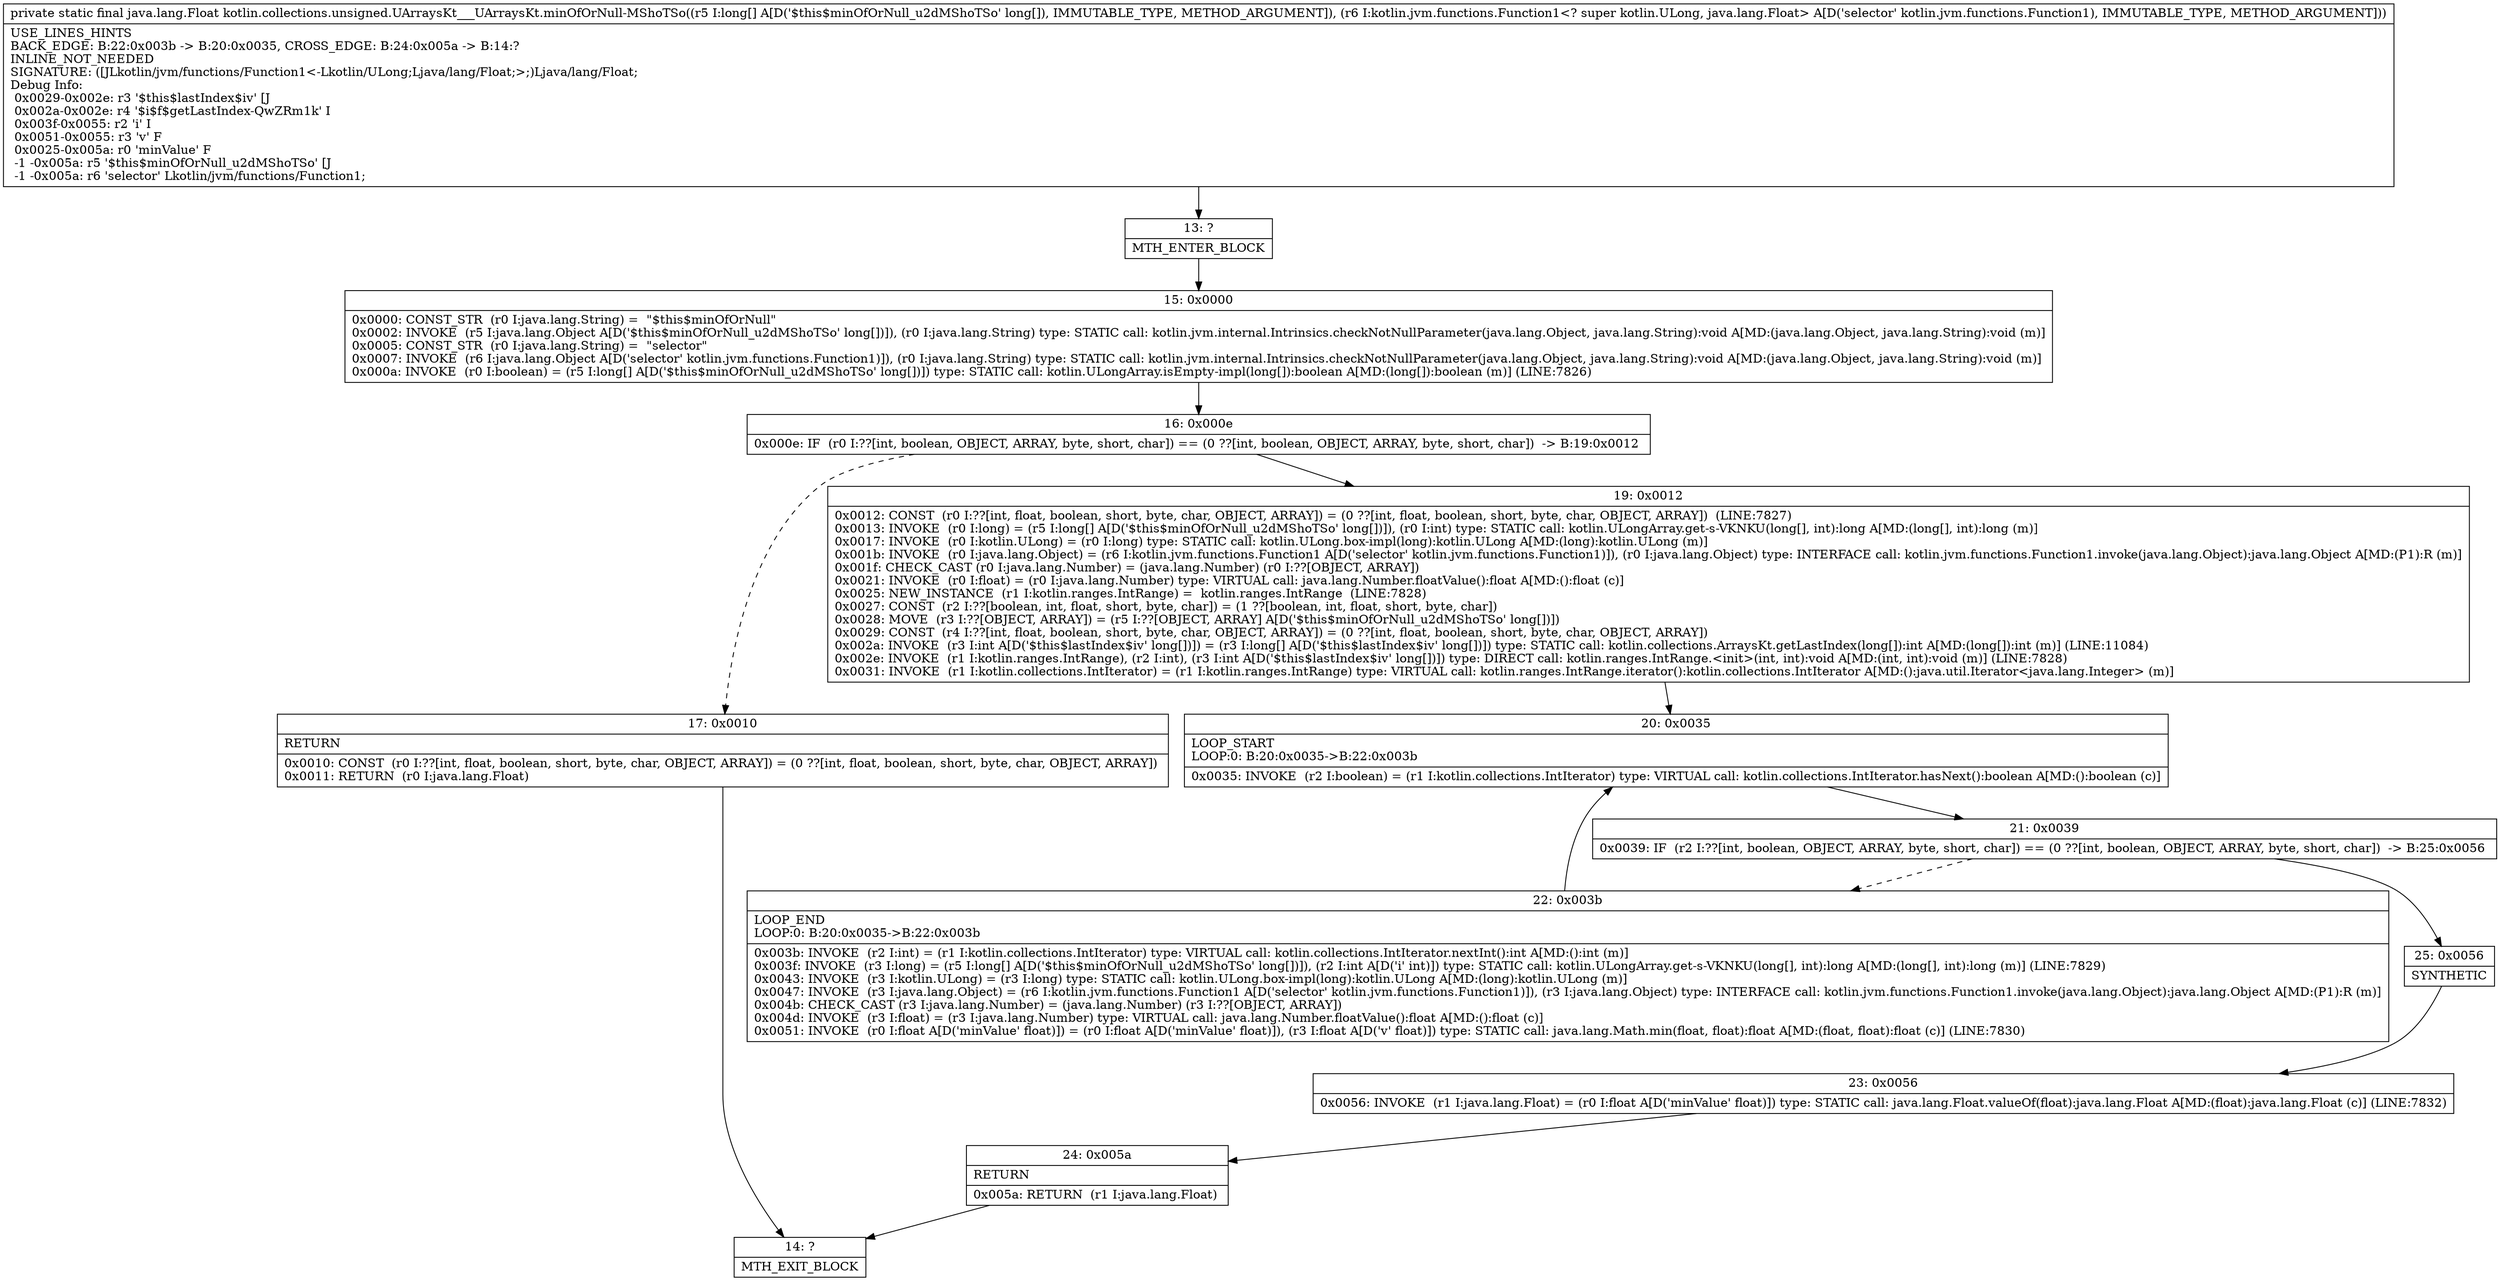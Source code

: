 digraph "CFG forkotlin.collections.unsigned.UArraysKt___UArraysKt.minOfOrNull\-MShoTSo([JLkotlin\/jvm\/functions\/Function1;)Ljava\/lang\/Float;" {
Node_13 [shape=record,label="{13\:\ ?|MTH_ENTER_BLOCK\l}"];
Node_15 [shape=record,label="{15\:\ 0x0000|0x0000: CONST_STR  (r0 I:java.lang.String) =  \"$this$minOfOrNull\" \l0x0002: INVOKE  (r5 I:java.lang.Object A[D('$this$minOfOrNull_u2dMShoTSo' long[])]), (r0 I:java.lang.String) type: STATIC call: kotlin.jvm.internal.Intrinsics.checkNotNullParameter(java.lang.Object, java.lang.String):void A[MD:(java.lang.Object, java.lang.String):void (m)]\l0x0005: CONST_STR  (r0 I:java.lang.String) =  \"selector\" \l0x0007: INVOKE  (r6 I:java.lang.Object A[D('selector' kotlin.jvm.functions.Function1)]), (r0 I:java.lang.String) type: STATIC call: kotlin.jvm.internal.Intrinsics.checkNotNullParameter(java.lang.Object, java.lang.String):void A[MD:(java.lang.Object, java.lang.String):void (m)]\l0x000a: INVOKE  (r0 I:boolean) = (r5 I:long[] A[D('$this$minOfOrNull_u2dMShoTSo' long[])]) type: STATIC call: kotlin.ULongArray.isEmpty\-impl(long[]):boolean A[MD:(long[]):boolean (m)] (LINE:7826)\l}"];
Node_16 [shape=record,label="{16\:\ 0x000e|0x000e: IF  (r0 I:??[int, boolean, OBJECT, ARRAY, byte, short, char]) == (0 ??[int, boolean, OBJECT, ARRAY, byte, short, char])  \-\> B:19:0x0012 \l}"];
Node_17 [shape=record,label="{17\:\ 0x0010|RETURN\l|0x0010: CONST  (r0 I:??[int, float, boolean, short, byte, char, OBJECT, ARRAY]) = (0 ??[int, float, boolean, short, byte, char, OBJECT, ARRAY]) \l0x0011: RETURN  (r0 I:java.lang.Float) \l}"];
Node_14 [shape=record,label="{14\:\ ?|MTH_EXIT_BLOCK\l}"];
Node_19 [shape=record,label="{19\:\ 0x0012|0x0012: CONST  (r0 I:??[int, float, boolean, short, byte, char, OBJECT, ARRAY]) = (0 ??[int, float, boolean, short, byte, char, OBJECT, ARRAY])  (LINE:7827)\l0x0013: INVOKE  (r0 I:long) = (r5 I:long[] A[D('$this$minOfOrNull_u2dMShoTSo' long[])]), (r0 I:int) type: STATIC call: kotlin.ULongArray.get\-s\-VKNKU(long[], int):long A[MD:(long[], int):long (m)]\l0x0017: INVOKE  (r0 I:kotlin.ULong) = (r0 I:long) type: STATIC call: kotlin.ULong.box\-impl(long):kotlin.ULong A[MD:(long):kotlin.ULong (m)]\l0x001b: INVOKE  (r0 I:java.lang.Object) = (r6 I:kotlin.jvm.functions.Function1 A[D('selector' kotlin.jvm.functions.Function1)]), (r0 I:java.lang.Object) type: INTERFACE call: kotlin.jvm.functions.Function1.invoke(java.lang.Object):java.lang.Object A[MD:(P1):R (m)]\l0x001f: CHECK_CAST (r0 I:java.lang.Number) = (java.lang.Number) (r0 I:??[OBJECT, ARRAY]) \l0x0021: INVOKE  (r0 I:float) = (r0 I:java.lang.Number) type: VIRTUAL call: java.lang.Number.floatValue():float A[MD:():float (c)]\l0x0025: NEW_INSTANCE  (r1 I:kotlin.ranges.IntRange) =  kotlin.ranges.IntRange  (LINE:7828)\l0x0027: CONST  (r2 I:??[boolean, int, float, short, byte, char]) = (1 ??[boolean, int, float, short, byte, char]) \l0x0028: MOVE  (r3 I:??[OBJECT, ARRAY]) = (r5 I:??[OBJECT, ARRAY] A[D('$this$minOfOrNull_u2dMShoTSo' long[])]) \l0x0029: CONST  (r4 I:??[int, float, boolean, short, byte, char, OBJECT, ARRAY]) = (0 ??[int, float, boolean, short, byte, char, OBJECT, ARRAY]) \l0x002a: INVOKE  (r3 I:int A[D('$this$lastIndex$iv' long[])]) = (r3 I:long[] A[D('$this$lastIndex$iv' long[])]) type: STATIC call: kotlin.collections.ArraysKt.getLastIndex(long[]):int A[MD:(long[]):int (m)] (LINE:11084)\l0x002e: INVOKE  (r1 I:kotlin.ranges.IntRange), (r2 I:int), (r3 I:int A[D('$this$lastIndex$iv' long[])]) type: DIRECT call: kotlin.ranges.IntRange.\<init\>(int, int):void A[MD:(int, int):void (m)] (LINE:7828)\l0x0031: INVOKE  (r1 I:kotlin.collections.IntIterator) = (r1 I:kotlin.ranges.IntRange) type: VIRTUAL call: kotlin.ranges.IntRange.iterator():kotlin.collections.IntIterator A[MD:():java.util.Iterator\<java.lang.Integer\> (m)]\l}"];
Node_20 [shape=record,label="{20\:\ 0x0035|LOOP_START\lLOOP:0: B:20:0x0035\-\>B:22:0x003b\l|0x0035: INVOKE  (r2 I:boolean) = (r1 I:kotlin.collections.IntIterator) type: VIRTUAL call: kotlin.collections.IntIterator.hasNext():boolean A[MD:():boolean (c)]\l}"];
Node_21 [shape=record,label="{21\:\ 0x0039|0x0039: IF  (r2 I:??[int, boolean, OBJECT, ARRAY, byte, short, char]) == (0 ??[int, boolean, OBJECT, ARRAY, byte, short, char])  \-\> B:25:0x0056 \l}"];
Node_22 [shape=record,label="{22\:\ 0x003b|LOOP_END\lLOOP:0: B:20:0x0035\-\>B:22:0x003b\l|0x003b: INVOKE  (r2 I:int) = (r1 I:kotlin.collections.IntIterator) type: VIRTUAL call: kotlin.collections.IntIterator.nextInt():int A[MD:():int (m)]\l0x003f: INVOKE  (r3 I:long) = (r5 I:long[] A[D('$this$minOfOrNull_u2dMShoTSo' long[])]), (r2 I:int A[D('i' int)]) type: STATIC call: kotlin.ULongArray.get\-s\-VKNKU(long[], int):long A[MD:(long[], int):long (m)] (LINE:7829)\l0x0043: INVOKE  (r3 I:kotlin.ULong) = (r3 I:long) type: STATIC call: kotlin.ULong.box\-impl(long):kotlin.ULong A[MD:(long):kotlin.ULong (m)]\l0x0047: INVOKE  (r3 I:java.lang.Object) = (r6 I:kotlin.jvm.functions.Function1 A[D('selector' kotlin.jvm.functions.Function1)]), (r3 I:java.lang.Object) type: INTERFACE call: kotlin.jvm.functions.Function1.invoke(java.lang.Object):java.lang.Object A[MD:(P1):R (m)]\l0x004b: CHECK_CAST (r3 I:java.lang.Number) = (java.lang.Number) (r3 I:??[OBJECT, ARRAY]) \l0x004d: INVOKE  (r3 I:float) = (r3 I:java.lang.Number) type: VIRTUAL call: java.lang.Number.floatValue():float A[MD:():float (c)]\l0x0051: INVOKE  (r0 I:float A[D('minValue' float)]) = (r0 I:float A[D('minValue' float)]), (r3 I:float A[D('v' float)]) type: STATIC call: java.lang.Math.min(float, float):float A[MD:(float, float):float (c)] (LINE:7830)\l}"];
Node_25 [shape=record,label="{25\:\ 0x0056|SYNTHETIC\l}"];
Node_23 [shape=record,label="{23\:\ 0x0056|0x0056: INVOKE  (r1 I:java.lang.Float) = (r0 I:float A[D('minValue' float)]) type: STATIC call: java.lang.Float.valueOf(float):java.lang.Float A[MD:(float):java.lang.Float (c)] (LINE:7832)\l}"];
Node_24 [shape=record,label="{24\:\ 0x005a|RETURN\l|0x005a: RETURN  (r1 I:java.lang.Float) \l}"];
MethodNode[shape=record,label="{private static final java.lang.Float kotlin.collections.unsigned.UArraysKt___UArraysKt.minOfOrNull\-MShoTSo((r5 I:long[] A[D('$this$minOfOrNull_u2dMShoTSo' long[]), IMMUTABLE_TYPE, METHOD_ARGUMENT]), (r6 I:kotlin.jvm.functions.Function1\<? super kotlin.ULong, java.lang.Float\> A[D('selector' kotlin.jvm.functions.Function1), IMMUTABLE_TYPE, METHOD_ARGUMENT]))  | USE_LINES_HINTS\lBACK_EDGE: B:22:0x003b \-\> B:20:0x0035, CROSS_EDGE: B:24:0x005a \-\> B:14:?\lINLINE_NOT_NEEDED\lSIGNATURE: ([JLkotlin\/jvm\/functions\/Function1\<\-Lkotlin\/ULong;Ljava\/lang\/Float;\>;)Ljava\/lang\/Float;\lDebug Info:\l  0x0029\-0x002e: r3 '$this$lastIndex$iv' [J\l  0x002a\-0x002e: r4 '$i$f$getLastIndex\-QwZRm1k' I\l  0x003f\-0x0055: r2 'i' I\l  0x0051\-0x0055: r3 'v' F\l  0x0025\-0x005a: r0 'minValue' F\l  \-1 \-0x005a: r5 '$this$minOfOrNull_u2dMShoTSo' [J\l  \-1 \-0x005a: r6 'selector' Lkotlin\/jvm\/functions\/Function1;\l}"];
MethodNode -> Node_13;Node_13 -> Node_15;
Node_15 -> Node_16;
Node_16 -> Node_17[style=dashed];
Node_16 -> Node_19;
Node_17 -> Node_14;
Node_19 -> Node_20;
Node_20 -> Node_21;
Node_21 -> Node_22[style=dashed];
Node_21 -> Node_25;
Node_22 -> Node_20;
Node_25 -> Node_23;
Node_23 -> Node_24;
Node_24 -> Node_14;
}

